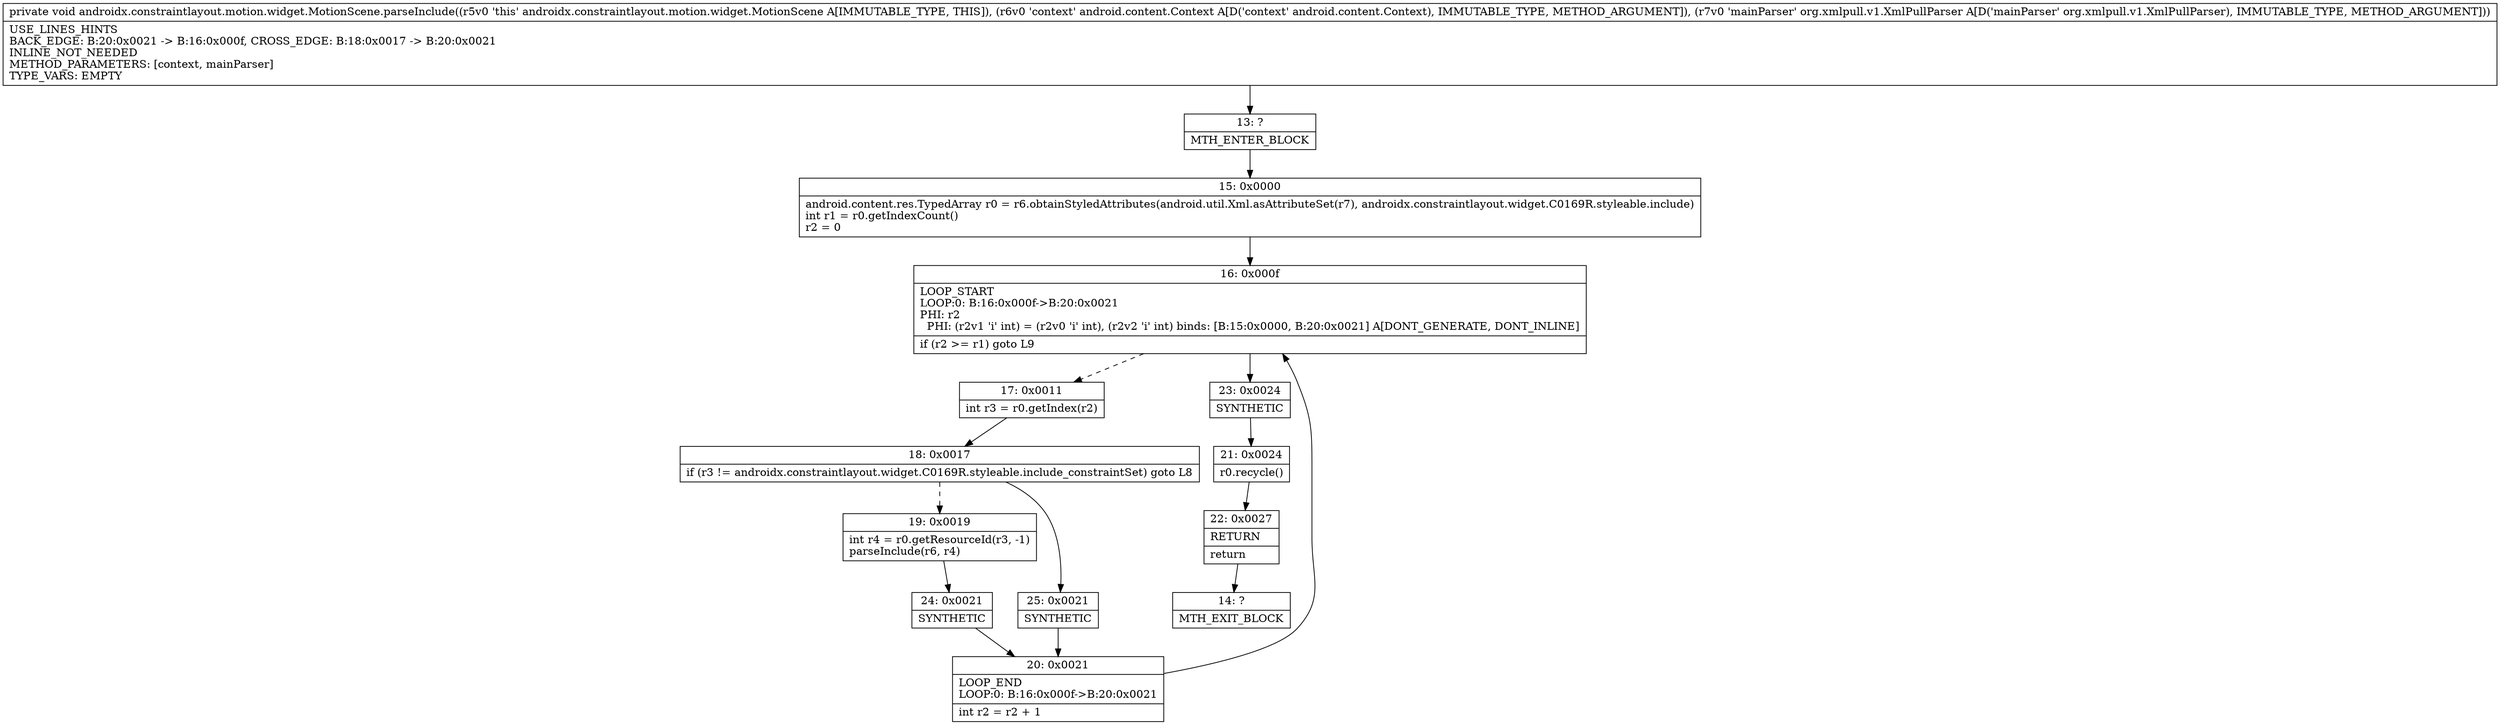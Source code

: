 digraph "CFG forandroidx.constraintlayout.motion.widget.MotionScene.parseInclude(Landroid\/content\/Context;Lorg\/xmlpull\/v1\/XmlPullParser;)V" {
Node_13 [shape=record,label="{13\:\ ?|MTH_ENTER_BLOCK\l}"];
Node_15 [shape=record,label="{15\:\ 0x0000|android.content.res.TypedArray r0 = r6.obtainStyledAttributes(android.util.Xml.asAttributeSet(r7), androidx.constraintlayout.widget.C0169R.styleable.include)\lint r1 = r0.getIndexCount()\lr2 = 0\l}"];
Node_16 [shape=record,label="{16\:\ 0x000f|LOOP_START\lLOOP:0: B:16:0x000f\-\>B:20:0x0021\lPHI: r2 \l  PHI: (r2v1 'i' int) = (r2v0 'i' int), (r2v2 'i' int) binds: [B:15:0x0000, B:20:0x0021] A[DONT_GENERATE, DONT_INLINE]\l|if (r2 \>= r1) goto L9\l}"];
Node_17 [shape=record,label="{17\:\ 0x0011|int r3 = r0.getIndex(r2)\l}"];
Node_18 [shape=record,label="{18\:\ 0x0017|if (r3 != androidx.constraintlayout.widget.C0169R.styleable.include_constraintSet) goto L8\l}"];
Node_19 [shape=record,label="{19\:\ 0x0019|int r4 = r0.getResourceId(r3, \-1)\lparseInclude(r6, r4)\l}"];
Node_24 [shape=record,label="{24\:\ 0x0021|SYNTHETIC\l}"];
Node_20 [shape=record,label="{20\:\ 0x0021|LOOP_END\lLOOP:0: B:16:0x000f\-\>B:20:0x0021\l|int r2 = r2 + 1\l}"];
Node_25 [shape=record,label="{25\:\ 0x0021|SYNTHETIC\l}"];
Node_23 [shape=record,label="{23\:\ 0x0024|SYNTHETIC\l}"];
Node_21 [shape=record,label="{21\:\ 0x0024|r0.recycle()\l}"];
Node_22 [shape=record,label="{22\:\ 0x0027|RETURN\l|return\l}"];
Node_14 [shape=record,label="{14\:\ ?|MTH_EXIT_BLOCK\l}"];
MethodNode[shape=record,label="{private void androidx.constraintlayout.motion.widget.MotionScene.parseInclude((r5v0 'this' androidx.constraintlayout.motion.widget.MotionScene A[IMMUTABLE_TYPE, THIS]), (r6v0 'context' android.content.Context A[D('context' android.content.Context), IMMUTABLE_TYPE, METHOD_ARGUMENT]), (r7v0 'mainParser' org.xmlpull.v1.XmlPullParser A[D('mainParser' org.xmlpull.v1.XmlPullParser), IMMUTABLE_TYPE, METHOD_ARGUMENT]))  | USE_LINES_HINTS\lBACK_EDGE: B:20:0x0021 \-\> B:16:0x000f, CROSS_EDGE: B:18:0x0017 \-\> B:20:0x0021\lINLINE_NOT_NEEDED\lMETHOD_PARAMETERS: [context, mainParser]\lTYPE_VARS: EMPTY\l}"];
MethodNode -> Node_13;Node_13 -> Node_15;
Node_15 -> Node_16;
Node_16 -> Node_17[style=dashed];
Node_16 -> Node_23;
Node_17 -> Node_18;
Node_18 -> Node_19[style=dashed];
Node_18 -> Node_25;
Node_19 -> Node_24;
Node_24 -> Node_20;
Node_20 -> Node_16;
Node_25 -> Node_20;
Node_23 -> Node_21;
Node_21 -> Node_22;
Node_22 -> Node_14;
}

